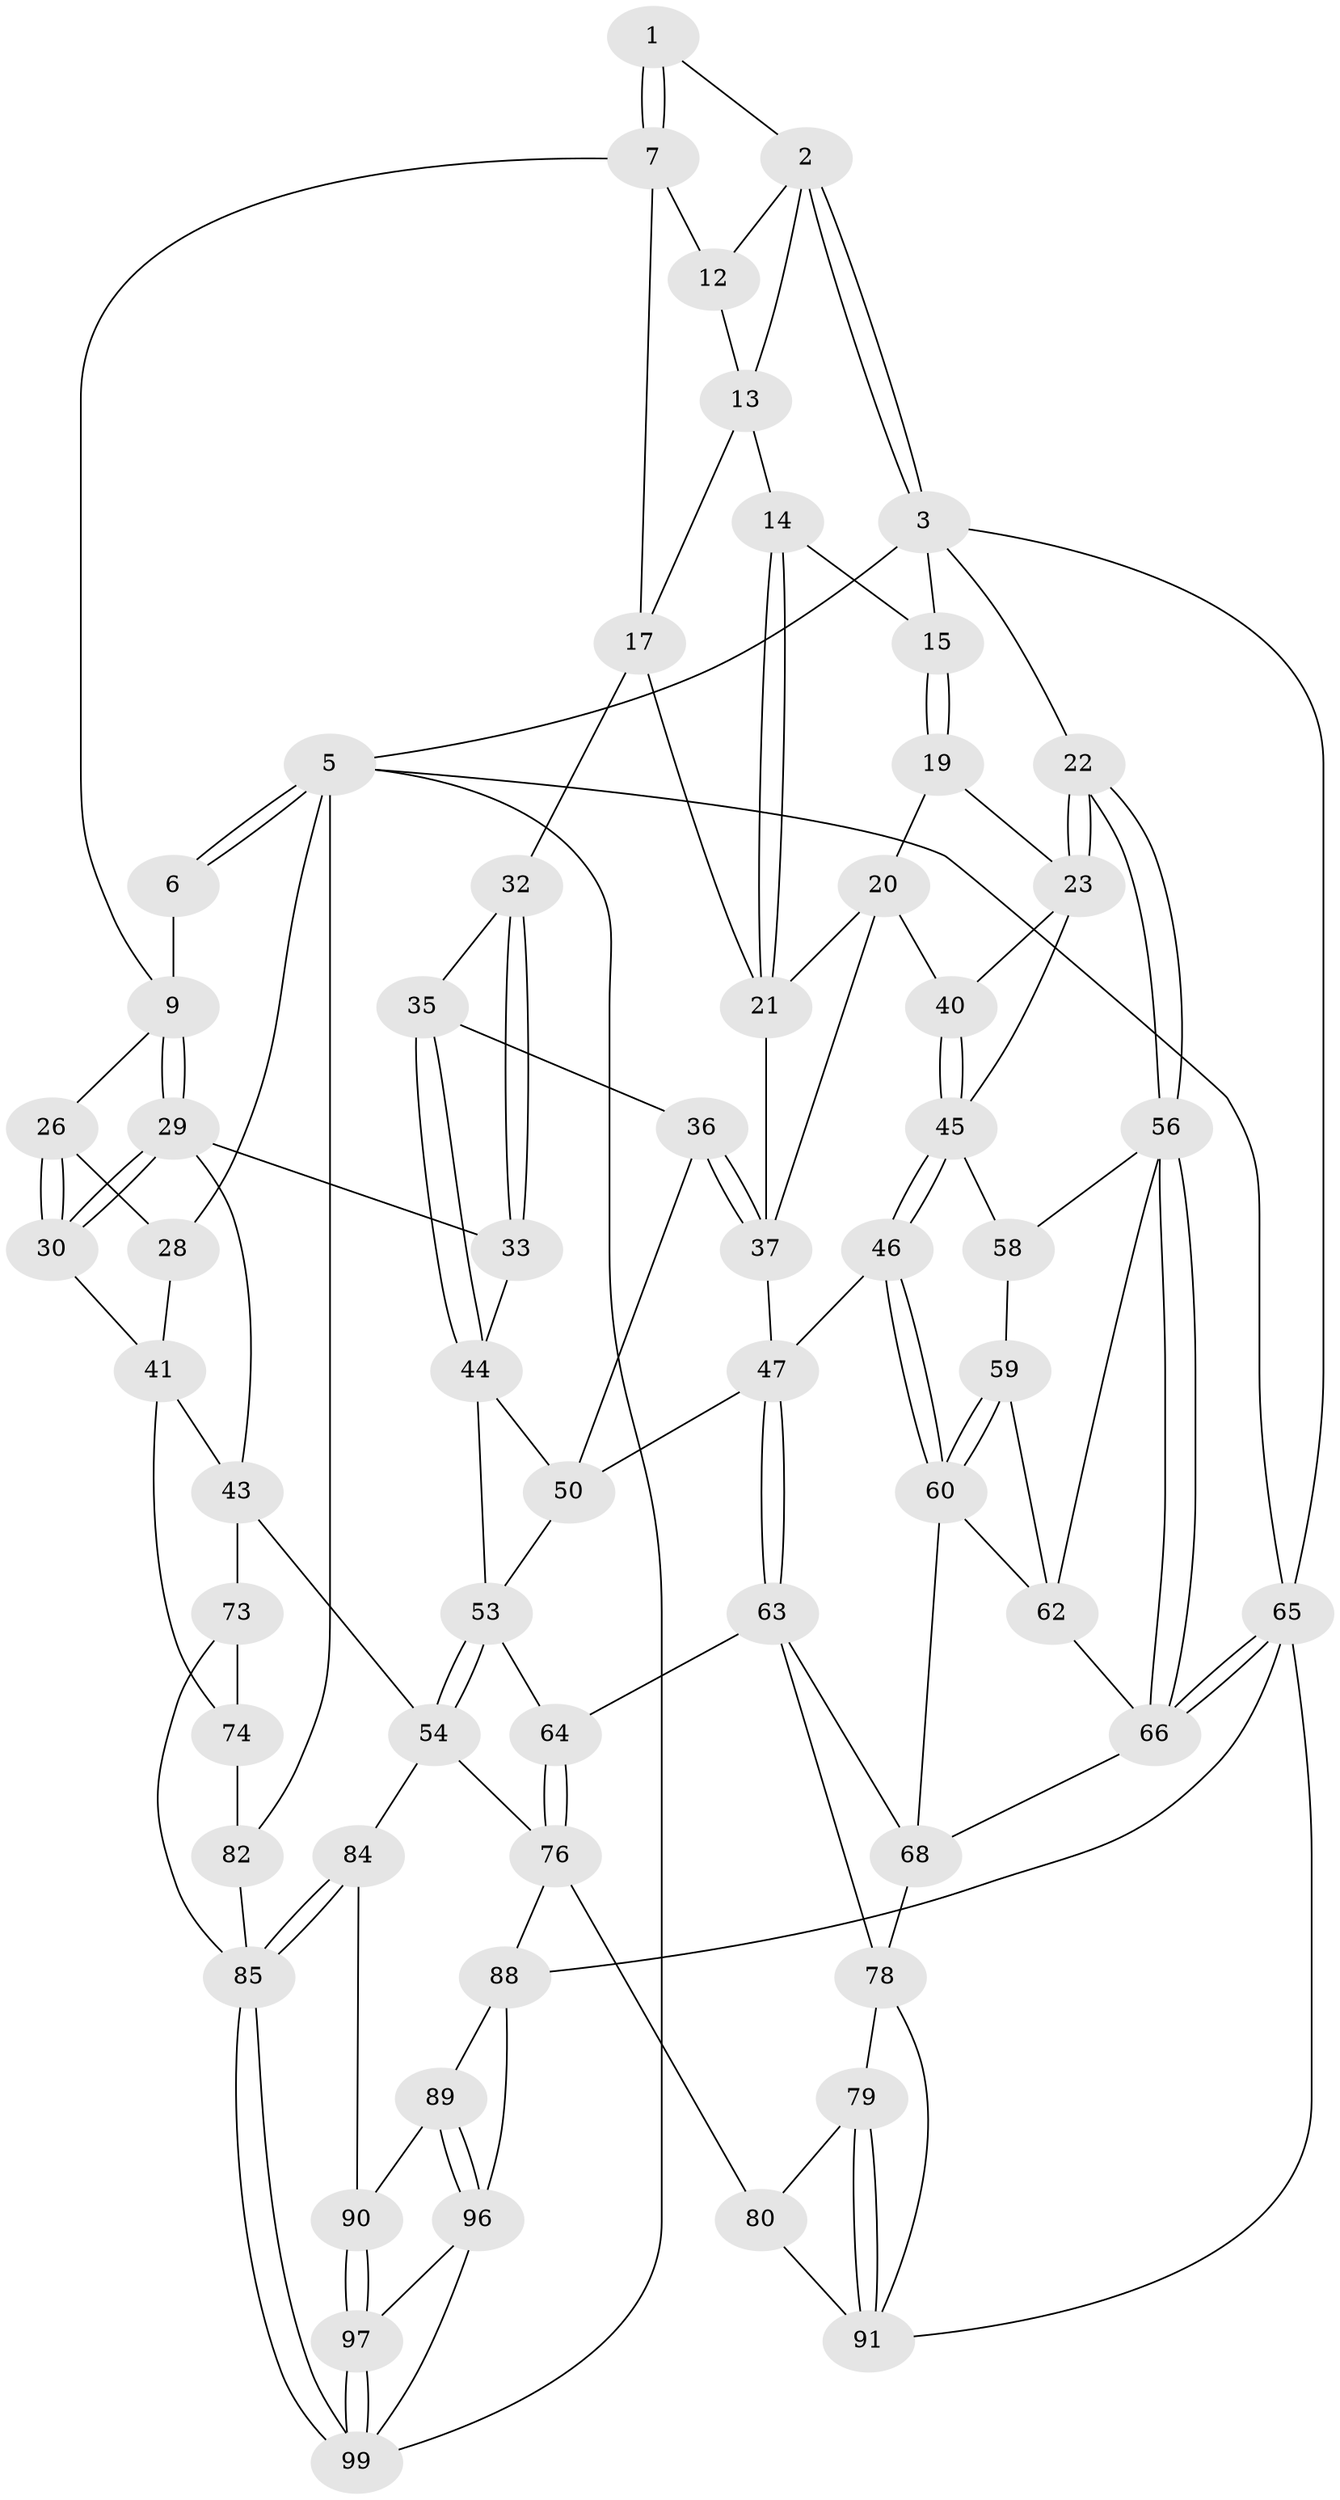 // Generated by graph-tools (version 1.1) at 2025/52/02/27/25 19:52:41]
// undirected, 62 vertices, 139 edges
graph export_dot {
graph [start="1"]
  node [color=gray90,style=filled];
  1 [pos="+0.43313964477458705+0"];
  2 [pos="+0.5480191474003143+0",super="+11"];
  3 [pos="+0.9610596722939223+0",super="+4"];
  5 [pos="+0+0",super="+83"];
  6 [pos="+0.11518543882701476+0"];
  7 [pos="+0.4169931270860651+0.020754339374090252",super="+8"];
  9 [pos="+0.3231895999894344+0.1640800733483105",super="+10"];
  12 [pos="+0.4759226209170482+0.064345443131161"];
  13 [pos="+0.6263249056218924+0.11176235011838606",super="+16"];
  14 [pos="+0.6706975753914516+0.10813242875175225"];
  15 [pos="+0.824915286978727+0.02500918917357163"];
  17 [pos="+0.5683900121209091+0.22176519626646002",super="+18"];
  19 [pos="+0.8277410101058592+0.07381514777786873"];
  20 [pos="+0.7536213732671907+0.2489372574629746",super="+38"];
  21 [pos="+0.7414157039319471+0.24417873503966953",super="+25"];
  22 [pos="+1+0.2407380933716053"];
  23 [pos="+1+0.26588262958899206",super="+24"];
  26 [pos="+0.10577014725332988+0.15194905836351283",super="+27"];
  28 [pos="+0+0"];
  29 [pos="+0.19320857396314012+0.2903284691252502",super="+34"];
  30 [pos="+0.1607887605558741+0.2680926050204006",super="+31"];
  32 [pos="+0.36757009257031253+0.213600001087213"];
  33 [pos="+0.31202239926383674+0.3718757956241409"];
  35 [pos="+0.4390642473182884+0.31881877000721787"];
  36 [pos="+0.5644145073975346+0.3143698315659139"];
  37 [pos="+0.5697312816573282+0.2910004654035553",super="+39"];
  40 [pos="+0.8294297593777258+0.295621771763037"];
  41 [pos="+0+0.46583329679801816",super="+42"];
  43 [pos="+0.20710049447515297+0.49911481436971866",super="+55"];
  44 [pos="+0.4169658052960831+0.36902349106104165",super="+52"];
  45 [pos="+0.8360294882248619+0.3995464634518381",super="+49"];
  46 [pos="+0.7779576888402316+0.47964331679694533"];
  47 [pos="+0.6956245110695309+0.4645178202892487",super="+48"];
  50 [pos="+0.6357325541902871+0.4322219148734319",super="+51"];
  53 [pos="+0.402336854722297+0.5593318555751831",super="+61"];
  54 [pos="+0.3335037087620377+0.5910234755420559",super="+77"];
  56 [pos="+1+0.5245678970139604",super="+57"];
  58 [pos="+0.9208969924150147+0.4225607266711186"];
  59 [pos="+0.8975280810746606+0.4960016882528848"];
  60 [pos="+0.8155146202085818+0.5295609427390445",super="+67"];
  62 [pos="+1+0.5048807088436831",super="+70"];
  63 [pos="+0.658551055917044+0.5919959978185485",super="+69"];
  64 [pos="+0.5694673693849099+0.6191680559128366"];
  65 [pos="+1+1",super="+94"];
  66 [pos="+1+0.7733582673237666",super="+71"];
  68 [pos="+0.7660604948649955+0.6721535716046406",super="+72"];
  73 [pos="+0.10872703667010626+0.7472051240946481"];
  74 [pos="+0.0961369773320905+0.744514375967581",super="+75"];
  76 [pos="+0.5772336231858992+0.7298038117509923",super="+81"];
  78 [pos="+0.7428491579667266+0.6895555265496929",super="+87"];
  79 [pos="+0.6516418707193846+0.7531942373268885"];
  80 [pos="+0.6408886305352928+0.7580848254606564"];
  82 [pos="+0+1",super="+92"];
  84 [pos="+0.35038834475879754+0.760484007893234"];
  85 [pos="+0.2522988875853965+0.9440673093739036",super="+86"];
  88 [pos="+0.5854754801879691+0.768955524296909",super="+95"];
  89 [pos="+0.5284683499942828+0.8032437611981117"];
  90 [pos="+0.5056859596658261+0.8058586200907544"];
  91 [pos="+0.7996706965564907+0.8644294186538121",super="+93"];
  96 [pos="+0.5394984624547173+0.942706197806091",super="+98"];
  97 [pos="+0.45183471260146485+0.9063458786555884"];
  99 [pos="+0.2546867034989995+0.9646742879149343",super="+100"];
  1 -- 2;
  1 -- 7;
  1 -- 7;
  2 -- 3;
  2 -- 3;
  2 -- 12;
  2 -- 13;
  3 -- 15;
  3 -- 65;
  3 -- 5;
  3 -- 22;
  5 -- 6;
  5 -- 6;
  5 -- 28;
  5 -- 65;
  5 -- 82;
  5 -- 99;
  6 -- 9;
  7 -- 12;
  7 -- 9;
  7 -- 17;
  9 -- 29;
  9 -- 29;
  9 -- 26;
  12 -- 13;
  13 -- 14;
  13 -- 17;
  14 -- 15;
  14 -- 21;
  14 -- 21;
  15 -- 19;
  15 -- 19;
  17 -- 32;
  17 -- 21;
  19 -- 20;
  19 -- 23;
  20 -- 21;
  20 -- 40;
  20 -- 37;
  21 -- 37;
  22 -- 23;
  22 -- 23;
  22 -- 56;
  22 -- 56;
  23 -- 40;
  23 -- 45;
  26 -- 30 [weight=2];
  26 -- 30;
  26 -- 28;
  28 -- 41;
  29 -- 30;
  29 -- 30;
  29 -- 33;
  29 -- 43;
  30 -- 41;
  32 -- 33;
  32 -- 33;
  32 -- 35;
  33 -- 44;
  35 -- 36;
  35 -- 44;
  35 -- 44;
  36 -- 37;
  36 -- 37;
  36 -- 50;
  37 -- 47;
  40 -- 45;
  40 -- 45;
  41 -- 43;
  41 -- 74;
  43 -- 73;
  43 -- 54;
  44 -- 50;
  44 -- 53;
  45 -- 46;
  45 -- 46;
  45 -- 58;
  46 -- 47;
  46 -- 60;
  46 -- 60;
  47 -- 63;
  47 -- 63;
  47 -- 50;
  50 -- 53;
  53 -- 54;
  53 -- 54;
  53 -- 64;
  54 -- 76;
  54 -- 84;
  56 -- 66;
  56 -- 66;
  56 -- 58;
  56 -- 62;
  58 -- 59;
  59 -- 60;
  59 -- 60;
  59 -- 62;
  60 -- 62;
  60 -- 68;
  62 -- 66;
  63 -- 64;
  63 -- 68;
  63 -- 78;
  64 -- 76;
  64 -- 76;
  65 -- 66;
  65 -- 66;
  65 -- 91;
  65 -- 88;
  66 -- 68;
  68 -- 78;
  73 -- 74;
  73 -- 85;
  74 -- 82 [weight=2];
  76 -- 80;
  76 -- 88;
  78 -- 79;
  78 -- 91;
  79 -- 80;
  79 -- 91;
  79 -- 91;
  80 -- 91;
  82 -- 85;
  84 -- 85;
  84 -- 85;
  84 -- 90;
  85 -- 99;
  85 -- 99;
  88 -- 89;
  88 -- 96;
  89 -- 90;
  89 -- 96;
  89 -- 96;
  90 -- 97;
  90 -- 97;
  96 -- 97;
  96 -- 99;
  97 -- 99;
  97 -- 99;
}
